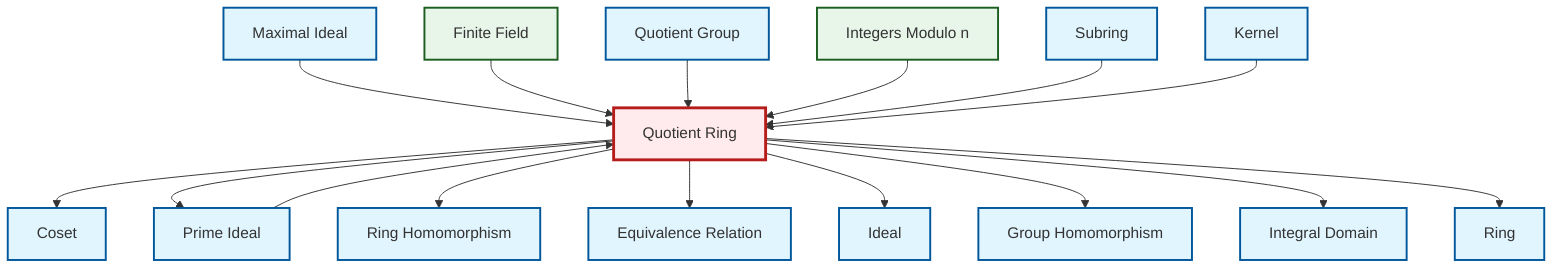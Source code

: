 graph TD
    classDef definition fill:#e1f5fe,stroke:#01579b,stroke-width:2px
    classDef theorem fill:#f3e5f5,stroke:#4a148c,stroke-width:2px
    classDef axiom fill:#fff3e0,stroke:#e65100,stroke-width:2px
    classDef example fill:#e8f5e9,stroke:#1b5e20,stroke-width:2px
    classDef current fill:#ffebee,stroke:#b71c1c,stroke-width:3px
    def-homomorphism["Group Homomorphism"]:::definition
    def-integral-domain["Integral Domain"]:::definition
    def-subring["Subring"]:::definition
    def-coset["Coset"]:::definition
    def-prime-ideal["Prime Ideal"]:::definition
    ex-finite-field["Finite Field"]:::example
    def-kernel["Kernel"]:::definition
    ex-quotient-integers-mod-n["Integers Modulo n"]:::example
    def-quotient-group["Quotient Group"]:::definition
    def-ring["Ring"]:::definition
    def-ideal["Ideal"]:::definition
    def-maximal-ideal["Maximal Ideal"]:::definition
    def-ring-homomorphism["Ring Homomorphism"]:::definition
    def-equivalence-relation["Equivalence Relation"]:::definition
    def-quotient-ring["Quotient Ring"]:::definition
    def-maximal-ideal --> def-quotient-ring
    def-quotient-ring --> def-coset
    def-quotient-ring --> def-prime-ideal
    ex-finite-field --> def-quotient-ring
    def-quotient-group --> def-quotient-ring
    def-quotient-ring --> def-ring-homomorphism
    def-quotient-ring --> def-equivalence-relation
    def-quotient-ring --> def-ideal
    ex-quotient-integers-mod-n --> def-quotient-ring
    def-subring --> def-quotient-ring
    def-quotient-ring --> def-homomorphism
    def-quotient-ring --> def-integral-domain
    def-kernel --> def-quotient-ring
    def-quotient-ring --> def-ring
    def-prime-ideal --> def-quotient-ring
    class def-quotient-ring current